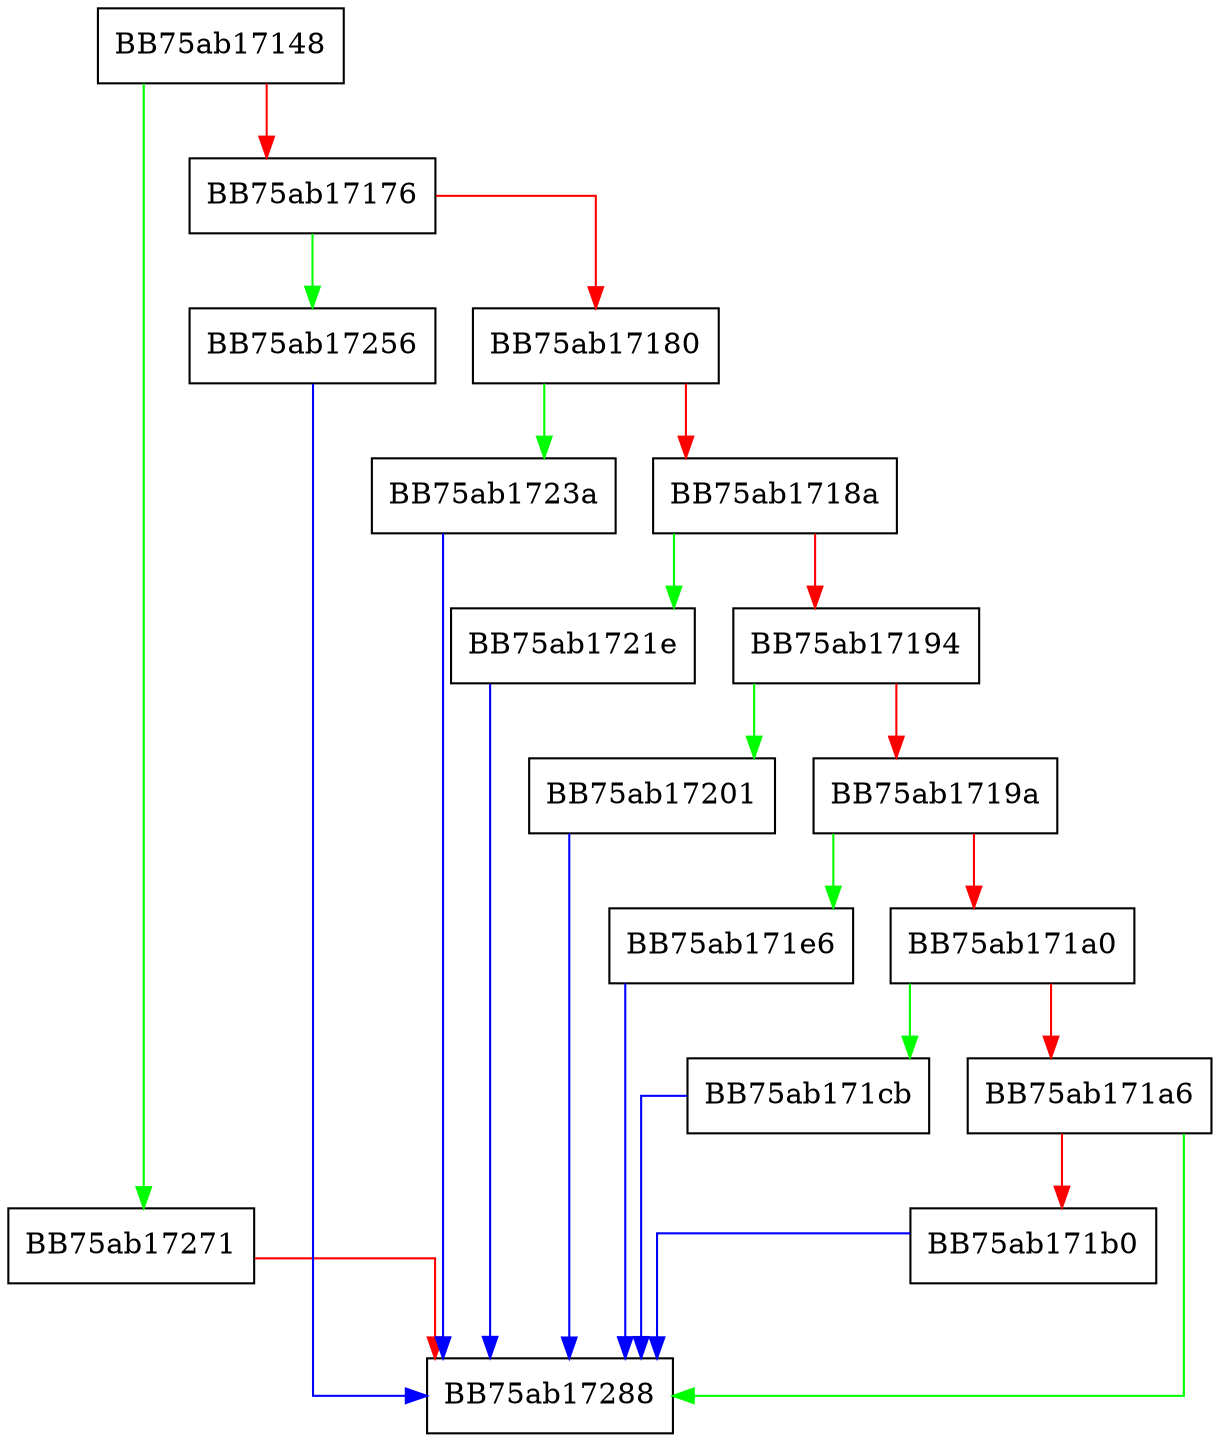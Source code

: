digraph value {
  node [shape="box"];
  graph [splines=ortho];
  BB75ab17148 -> BB75ab17271 [color="green"];
  BB75ab17148 -> BB75ab17176 [color="red"];
  BB75ab17176 -> BB75ab17256 [color="green"];
  BB75ab17176 -> BB75ab17180 [color="red"];
  BB75ab17180 -> BB75ab1723a [color="green"];
  BB75ab17180 -> BB75ab1718a [color="red"];
  BB75ab1718a -> BB75ab1721e [color="green"];
  BB75ab1718a -> BB75ab17194 [color="red"];
  BB75ab17194 -> BB75ab17201 [color="green"];
  BB75ab17194 -> BB75ab1719a [color="red"];
  BB75ab1719a -> BB75ab171e6 [color="green"];
  BB75ab1719a -> BB75ab171a0 [color="red"];
  BB75ab171a0 -> BB75ab171cb [color="green"];
  BB75ab171a0 -> BB75ab171a6 [color="red"];
  BB75ab171a6 -> BB75ab17288 [color="green"];
  BB75ab171a6 -> BB75ab171b0 [color="red"];
  BB75ab171b0 -> BB75ab17288 [color="blue"];
  BB75ab171cb -> BB75ab17288 [color="blue"];
  BB75ab171e6 -> BB75ab17288 [color="blue"];
  BB75ab17201 -> BB75ab17288 [color="blue"];
  BB75ab1721e -> BB75ab17288 [color="blue"];
  BB75ab1723a -> BB75ab17288 [color="blue"];
  BB75ab17256 -> BB75ab17288 [color="blue"];
  BB75ab17271 -> BB75ab17288 [color="red"];
}